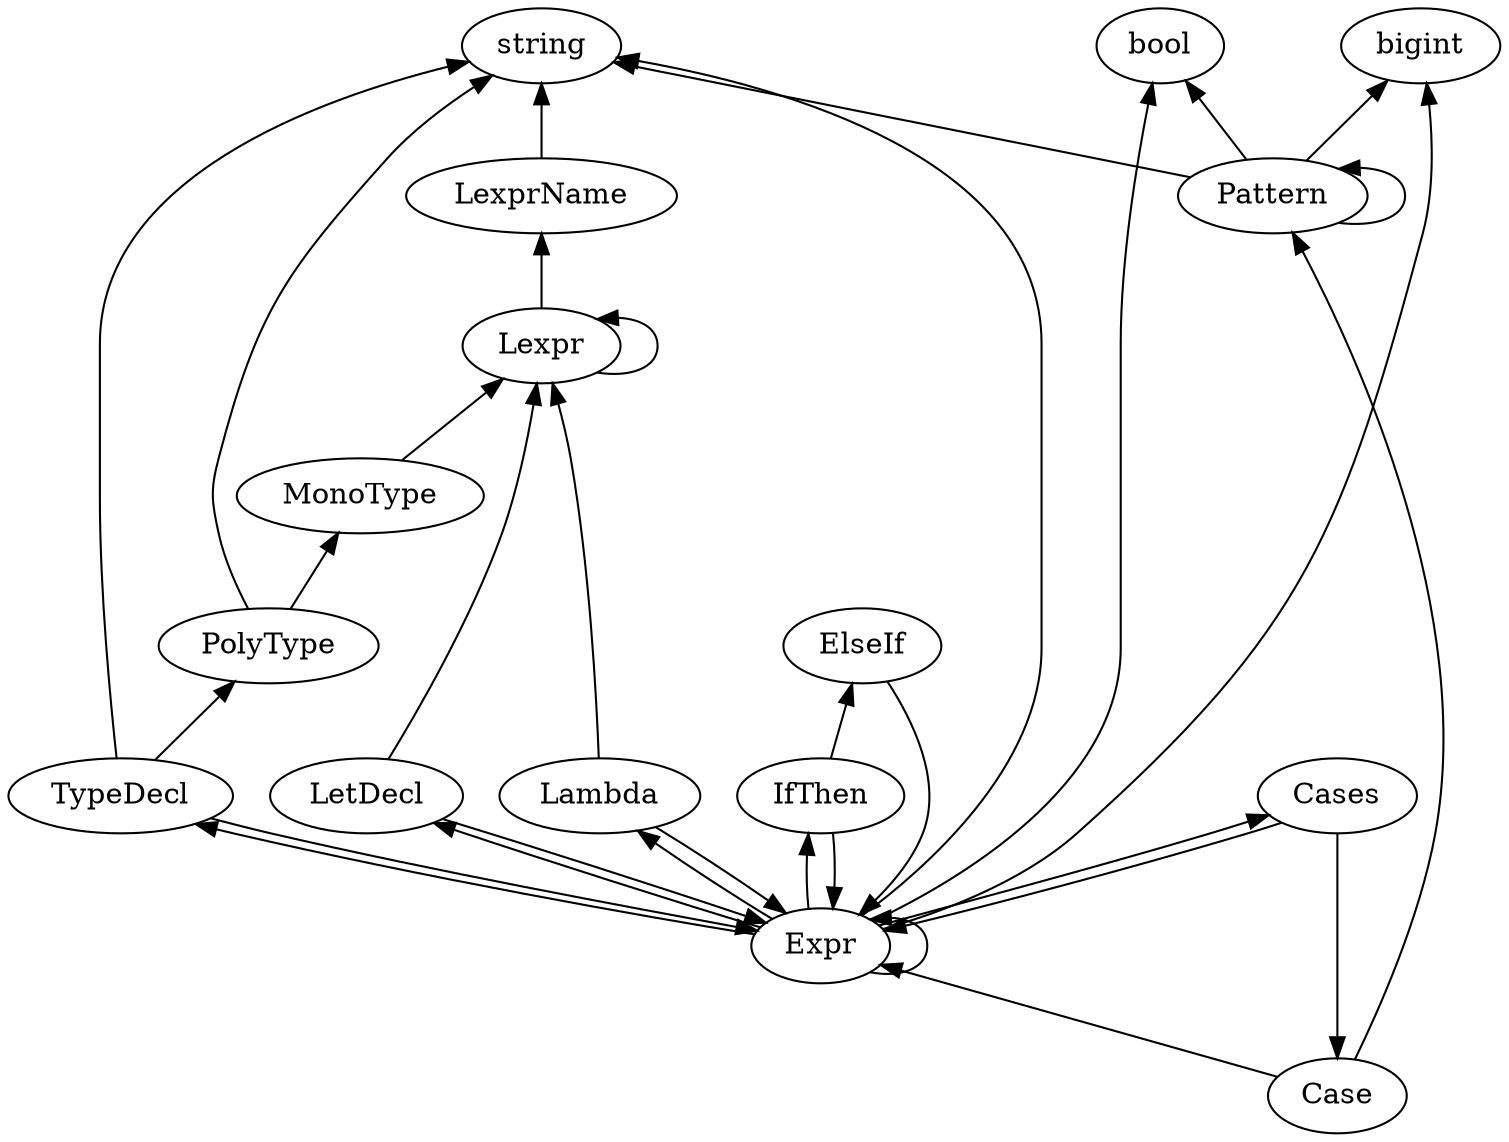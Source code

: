 digraph G {
    rankdir="BT"
    { rank=same; bool; bigint; string; }
    Case -> Pattern
    Case -> Expr
    Cases -> Expr
    Cases -> Case
    ElseIf -> Expr
    Expr -> Expr
    Expr -> bigint
    Expr -> string
    Expr -> bool
    Expr -> Lambda
    Expr -> Cases
    Expr -> IfThen
    Expr -> LetDecl
    Expr -> TypeDecl
    IfThen -> Expr
    IfThen -> ElseIf
    Lambda -> Lexpr
    Lambda -> Expr
    LetDecl -> Lexpr
    LetDecl -> Expr
    Lexpr -> LexprName
    Lexpr -> Lexpr
    LexprName -> string
    MonoType -> Lexpr
    Pattern -> string
    Pattern -> Pattern
    Pattern -> bigint
    Pattern -> bool
    PolyType -> string
    PolyType -> MonoType
    TypeDecl -> string
    TypeDecl -> PolyType
    TypeDecl -> Expr
}
